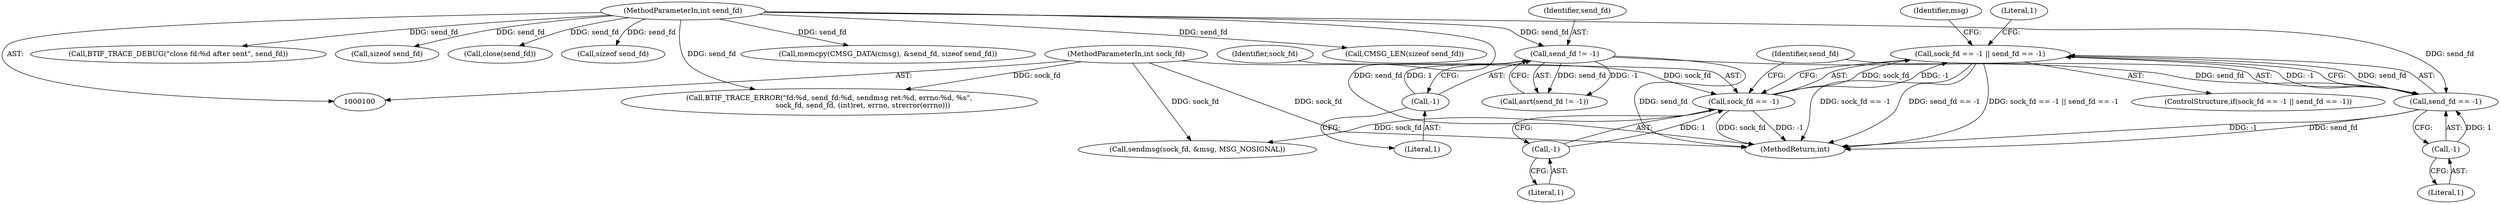 digraph "0_Android_472271b153c5dc53c28beac55480a8d8434b2d5c_47@API" {
"1000128" [label="(Call,sock_fd == -1 || send_fd == -1)"];
"1000129" [label="(Call,sock_fd == -1)"];
"1000101" [label="(MethodParameterIn,int sock_fd)"];
"1000131" [label="(Call,-1)"];
"1000133" [label="(Call,send_fd == -1)"];
"1000123" [label="(Call,send_fd != -1)"];
"1000104" [label="(MethodParameterIn,int send_fd)"];
"1000125" [label="(Call,-1)"];
"1000135" [label="(Call,-1)"];
"1000101" [label="(MethodParameterIn,int sock_fd)"];
"1000142" [label="(Identifier,msg)"];
"1000123" [label="(Call,send_fd != -1)"];
"1000273" [label="(MethodReturn,int)"];
"1000173" [label="(Call,memcpy(CMSG_DATA(cmsg), &send_fd, sizeof send_fd))"];
"1000136" [label="(Literal,1)"];
"1000170" [label="(Call,CMSG_LEN(sizeof send_fd))"];
"1000129" [label="(Call,sock_fd == -1)"];
"1000135" [label="(Call,-1)"];
"1000266" [label="(Call,BTIF_TRACE_DEBUG(\"close fd:%d after sent\", send_fd))"];
"1000239" [label="(Call,BTIF_TRACE_ERROR(\"fd:%d, send_fd:%d, sendmsg ret:%d, errno:%d, %s\",\n                              sock_fd, send_fd, (int)ret, errno, strerror(errno)))"];
"1000222" [label="(Call,sendmsg(sock_fd, &msg, MSG_NOSIGNAL))"];
"1000131" [label="(Call,-1)"];
"1000133" [label="(Call,send_fd == -1)"];
"1000134" [label="(Identifier,send_fd)"];
"1000104" [label="(MethodParameterIn,int send_fd)"];
"1000122" [label="(Call,asrt(send_fd != -1))"];
"1000128" [label="(Call,sock_fd == -1 || send_fd == -1)"];
"1000126" [label="(Literal,1)"];
"1000178" [label="(Call,sizeof send_fd)"];
"1000125" [label="(Call,-1)"];
"1000132" [label="(Literal,1)"];
"1000139" [label="(Literal,1)"];
"1000127" [label="(ControlStructure,if(sock_fd == -1 || send_fd == -1))"];
"1000269" [label="(Call,close(send_fd))"];
"1000171" [label="(Call,sizeof send_fd)"];
"1000130" [label="(Identifier,sock_fd)"];
"1000124" [label="(Identifier,send_fd)"];
"1000128" -> "1000127"  [label="AST: "];
"1000128" -> "1000129"  [label="CFG: "];
"1000128" -> "1000133"  [label="CFG: "];
"1000129" -> "1000128"  [label="AST: "];
"1000133" -> "1000128"  [label="AST: "];
"1000139" -> "1000128"  [label="CFG: "];
"1000142" -> "1000128"  [label="CFG: "];
"1000128" -> "1000273"  [label="DDG: sock_fd == -1"];
"1000128" -> "1000273"  [label="DDG: send_fd == -1"];
"1000128" -> "1000273"  [label="DDG: sock_fd == -1 || send_fd == -1"];
"1000129" -> "1000128"  [label="DDG: sock_fd"];
"1000129" -> "1000128"  [label="DDG: -1"];
"1000133" -> "1000128"  [label="DDG: send_fd"];
"1000133" -> "1000128"  [label="DDG: -1"];
"1000129" -> "1000131"  [label="CFG: "];
"1000130" -> "1000129"  [label="AST: "];
"1000131" -> "1000129"  [label="AST: "];
"1000134" -> "1000129"  [label="CFG: "];
"1000129" -> "1000273"  [label="DDG: sock_fd"];
"1000129" -> "1000273"  [label="DDG: -1"];
"1000101" -> "1000129"  [label="DDG: sock_fd"];
"1000131" -> "1000129"  [label="DDG: 1"];
"1000129" -> "1000222"  [label="DDG: sock_fd"];
"1000101" -> "1000100"  [label="AST: "];
"1000101" -> "1000273"  [label="DDG: sock_fd"];
"1000101" -> "1000222"  [label="DDG: sock_fd"];
"1000101" -> "1000239"  [label="DDG: sock_fd"];
"1000131" -> "1000132"  [label="CFG: "];
"1000132" -> "1000131"  [label="AST: "];
"1000133" -> "1000135"  [label="CFG: "];
"1000134" -> "1000133"  [label="AST: "];
"1000135" -> "1000133"  [label="AST: "];
"1000133" -> "1000273"  [label="DDG: send_fd"];
"1000133" -> "1000273"  [label="DDG: -1"];
"1000123" -> "1000133"  [label="DDG: send_fd"];
"1000104" -> "1000133"  [label="DDG: send_fd"];
"1000135" -> "1000133"  [label="DDG: 1"];
"1000123" -> "1000122"  [label="AST: "];
"1000123" -> "1000125"  [label="CFG: "];
"1000124" -> "1000123"  [label="AST: "];
"1000125" -> "1000123"  [label="AST: "];
"1000122" -> "1000123"  [label="CFG: "];
"1000123" -> "1000273"  [label="DDG: send_fd"];
"1000123" -> "1000122"  [label="DDG: send_fd"];
"1000123" -> "1000122"  [label="DDG: -1"];
"1000104" -> "1000123"  [label="DDG: send_fd"];
"1000125" -> "1000123"  [label="DDG: 1"];
"1000104" -> "1000100"  [label="AST: "];
"1000104" -> "1000273"  [label="DDG: send_fd"];
"1000104" -> "1000170"  [label="DDG: send_fd"];
"1000104" -> "1000171"  [label="DDG: send_fd"];
"1000104" -> "1000173"  [label="DDG: send_fd"];
"1000104" -> "1000178"  [label="DDG: send_fd"];
"1000104" -> "1000239"  [label="DDG: send_fd"];
"1000104" -> "1000266"  [label="DDG: send_fd"];
"1000104" -> "1000269"  [label="DDG: send_fd"];
"1000125" -> "1000126"  [label="CFG: "];
"1000126" -> "1000125"  [label="AST: "];
"1000135" -> "1000136"  [label="CFG: "];
"1000136" -> "1000135"  [label="AST: "];
}

